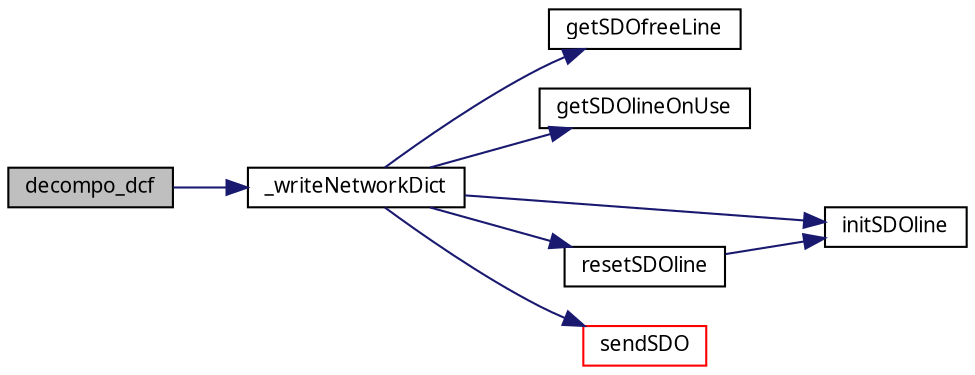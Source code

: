 digraph G
{
  edge [fontname="FreeSans.ttf",fontsize=10,labelfontname="FreeSans.ttf",labelfontsize=10];
  node [fontname="FreeSans.ttf",fontsize=10,shape=record];
  rankdir=LR;
  Node1 [label="decompo_dcf",height=0.2,width=0.4,color="black", fillcolor="grey75", style="filled" fontcolor="black"];
  Node1 -> Node2 [color="midnightblue",fontsize=10,style="solid",fontname="FreeSans.ttf"];
  Node2 [label="_writeNetworkDict",height=0.2,width=0.4,color="black", fillcolor="white", style="filled",URL="$dcf_8c.html#3c07605ffe3ea197aa36e583ef87a20a"];
  Node2 -> Node3 [color="midnightblue",fontsize=10,style="solid",fontname="FreeSans.ttf"];
  Node3 [label="getSDOfreeLine",height=0.2,width=0.4,color="black", fillcolor="white", style="filled",URL="$sdo_8c.html#58d1f9691977617601beb9e5b4123252"];
  Node2 -> Node4 [color="midnightblue",fontsize=10,style="solid",fontname="FreeSans.ttf"];
  Node4 [label="getSDOlineOnUse",height=0.2,width=0.4,color="black", fillcolor="white", style="filled",URL="$sdo_8c.html#bb0c376b048ab2c6e0524b135b62376f"];
  Node2 -> Node5 [color="midnightblue",fontsize=10,style="solid",fontname="FreeSans.ttf"];
  Node5 [label="initSDOline",height=0.2,width=0.4,color="black", fillcolor="white", style="filled",URL="$sdo_8c.html#b9c873a15f55b29112b5527a6cc6898d"];
  Node2 -> Node6 [color="midnightblue",fontsize=10,style="solid",fontname="FreeSans.ttf"];
  Node6 [label="resetSDOline",height=0.2,width=0.4,color="black", fillcolor="white", style="filled",URL="$sdo_8c.html#42d33be015d4c4c83c73f1f0e588f481"];
  Node6 -> Node5 [color="midnightblue",fontsize=10,style="solid",fontname="FreeSans.ttf"];
  Node2 -> Node7 [color="midnightblue",fontsize=10,style="solid",fontname="FreeSans.ttf"];
  Node7 [label="sendSDO",height=0.2,width=0.4,color="red", fillcolor="white", style="filled",URL="$sdo_8c.html#c6b5d7d1439d537da992a96644a1ca5d"];
}
